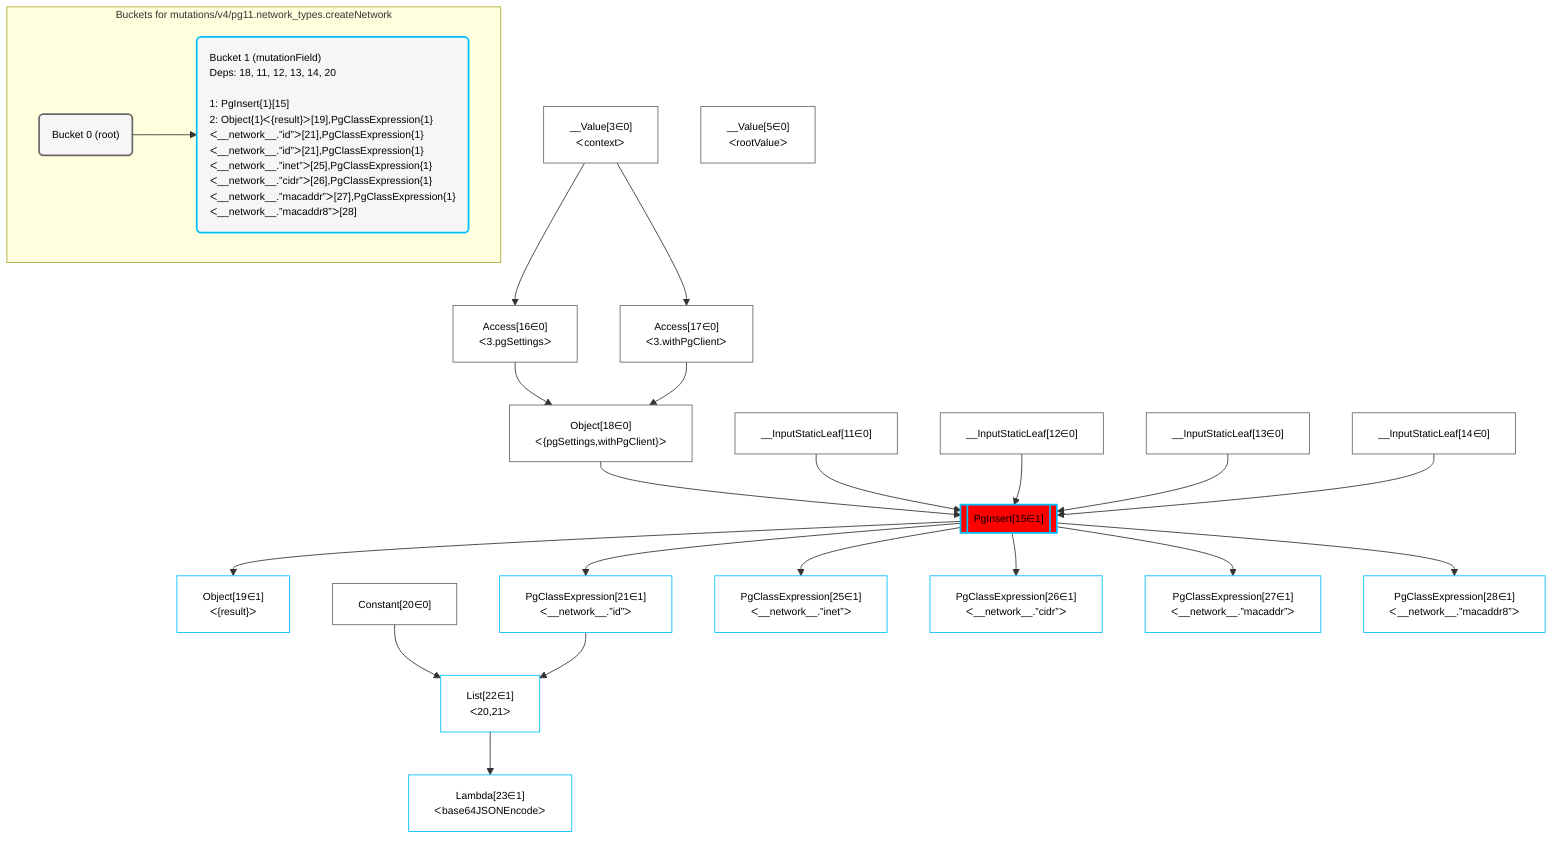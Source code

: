 %%{init: {'themeVariables': { 'fontSize': '12px'}}}%%
graph TD
    classDef path fill:#eee,stroke:#000,color:#000
    classDef plan fill:#fff,stroke-width:1px,color:#000
    classDef itemplan fill:#fff,stroke-width:2px,color:#000
    classDef sideeffectplan fill:#f00,stroke-width:2px,color:#000
    classDef bucket fill:#f6f6f6,color:#000,stroke-width:2px,text-align:left


    %% define steps
    __Value3["__Value[3∈0]<br />ᐸcontextᐳ"]:::plan
    __Value5["__Value[5∈0]<br />ᐸrootValueᐳ"]:::plan
    __InputStaticLeaf11["__InputStaticLeaf[11∈0]"]:::plan
    __InputStaticLeaf12["__InputStaticLeaf[12∈0]"]:::plan
    __InputStaticLeaf13["__InputStaticLeaf[13∈0]"]:::plan
    __InputStaticLeaf14["__InputStaticLeaf[14∈0]"]:::plan
    Access16["Access[16∈0]<br />ᐸ3.pgSettingsᐳ"]:::plan
    Access17["Access[17∈0]<br />ᐸ3.withPgClientᐳ"]:::plan
    Object18["Object[18∈0]<br />ᐸ{pgSettings,withPgClient}ᐳ"]:::plan
    PgInsert15[["PgInsert[15∈1]"]]:::sideeffectplan
    Object19["Object[19∈1]<br />ᐸ{result}ᐳ"]:::plan
    Constant20["Constant[20∈0]"]:::plan
    PgClassExpression21["PgClassExpression[21∈1]<br />ᐸ__network__.”id”ᐳ"]:::plan
    List22["List[22∈1]<br />ᐸ20,21ᐳ"]:::plan
    Lambda23["Lambda[23∈1]<br />ᐸbase64JSONEncodeᐳ"]:::plan
    PgClassExpression25["PgClassExpression[25∈1]<br />ᐸ__network__.”inet”ᐳ"]:::plan
    PgClassExpression26["PgClassExpression[26∈1]<br />ᐸ__network__.”cidr”ᐳ"]:::plan
    PgClassExpression27["PgClassExpression[27∈1]<br />ᐸ__network__.”macaddr”ᐳ"]:::plan
    PgClassExpression28["PgClassExpression[28∈1]<br />ᐸ__network__.”macaddr8”ᐳ"]:::plan

    %% plan dependencies
    __Value3 --> Access16
    __Value3 --> Access17
    Access16 & Access17 --> Object18
    Object18 & __InputStaticLeaf11 & __InputStaticLeaf12 & __InputStaticLeaf13 & __InputStaticLeaf14 --> PgInsert15
    PgInsert15 --> Object19
    PgInsert15 --> PgClassExpression21
    Constant20 & PgClassExpression21 --> List22
    List22 --> Lambda23
    PgInsert15 --> PgClassExpression25
    PgInsert15 --> PgClassExpression26
    PgInsert15 --> PgClassExpression27
    PgInsert15 --> PgClassExpression28

    subgraph "Buckets for mutations/v4/pg11.network_types.createNetwork"
    Bucket0("Bucket 0 (root)"):::bucket
    classDef bucket0 stroke:#696969
    class Bucket0,__Value3,__Value5,__InputStaticLeaf11,__InputStaticLeaf12,__InputStaticLeaf13,__InputStaticLeaf14,Access16,Access17,Object18,Constant20 bucket0
    Bucket1("Bucket 1 (mutationField)<br />Deps: 18, 11, 12, 13, 14, 20<br /><br />1: PgInsert{1}[15]<br />2: Object{1}ᐸ{result}ᐳ[19],PgClassExpression{1}ᐸ__network__.”id”ᐳ[21],PgClassExpression{1}ᐸ__network__.”id”ᐳ[21],PgClassExpression{1}ᐸ__network__.”inet”ᐳ[25],PgClassExpression{1}ᐸ__network__.”cidr”ᐳ[26],PgClassExpression{1}ᐸ__network__.”macaddr”ᐳ[27],PgClassExpression{1}ᐸ__network__.”macaddr8”ᐳ[28]"):::bucket
    classDef bucket1 stroke:#00bfff
    class Bucket1,PgInsert15,Object19,PgClassExpression21,List22,Lambda23,PgClassExpression25,PgClassExpression26,PgClassExpression27,PgClassExpression28 bucket1
    Bucket0 --> Bucket1
    end
